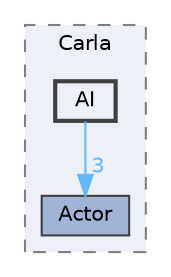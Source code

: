 digraph "AI"
{
 // INTERACTIVE_SVG=YES
 // LATEX_PDF_SIZE
  bgcolor="transparent";
  edge [fontname=Helvetica,fontsize=10,labelfontname=Helvetica,labelfontsize=10];
  node [fontname=Helvetica,fontsize=10,shape=box,height=0.2,width=0.4];
  compound=true
  subgraph clusterdir_8fc34afb5f07a67966c78bf5319f94ae {
    graph [ bgcolor="#edf0f7", pencolor="grey50", label="Carla", fontname=Helvetica,fontsize=10 style="filled,dashed", URL="dir_8fc34afb5f07a67966c78bf5319f94ae.html",tooltip=""]
  dir_31691989b6ffa820edb06b9eb32cc520 [label="Actor", fillcolor="#a2b4d6", color="grey25", style="filled", URL="dir_31691989b6ffa820edb06b9eb32cc520.html",tooltip=""];
  dir_cff6f5bec63abb9e5f12c0f62b47389c [label="AI", fillcolor="#edf0f7", color="grey25", style="filled,bold", URL="dir_cff6f5bec63abb9e5f12c0f62b47389c.html",tooltip=""];
  }
  dir_cff6f5bec63abb9e5f12c0f62b47389c->dir_31691989b6ffa820edb06b9eb32cc520 [headlabel="3", labeldistance=1.5 headhref="dir_000001_000000.html" href="dir_000001_000000.html" color="steelblue1" fontcolor="steelblue1"];
}
